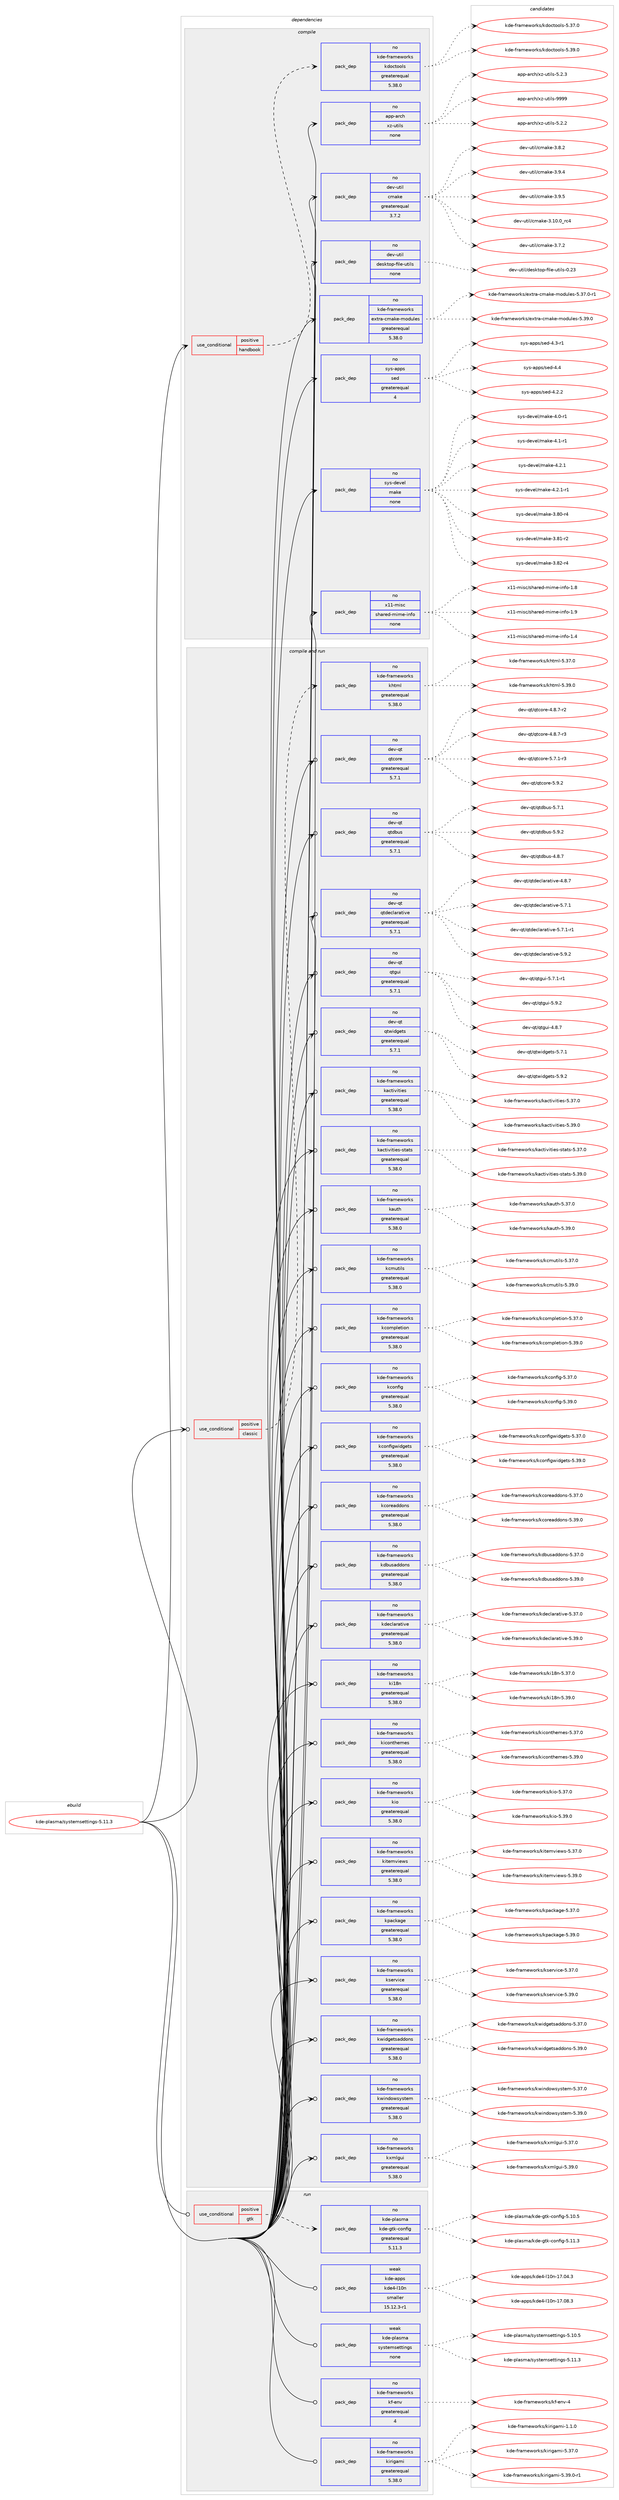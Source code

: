 digraph prolog {

# *************
# Graph options
# *************

newrank=true;
concentrate=true;
compound=true;
graph [rankdir=LR,fontname=Helvetica,fontsize=10,ranksep=1.5];#, ranksep=2.5, nodesep=0.2];
edge  [arrowhead=vee];
node  [fontname=Helvetica,fontsize=10];

# **********
# The ebuild
# **********

subgraph cluster_leftcol {
color=gray;
rank=same;
label=<<i>ebuild</i>>;
id [label="kde-plasma/systemsettings-5.11.3", color=red, width=4, href="../kde-plasma/systemsettings-5.11.3.svg"];
}

# ****************
# The dependencies
# ****************

subgraph cluster_midcol {
color=gray;
label=<<i>dependencies</i>>;
subgraph cluster_compile {
fillcolor="#eeeeee";
style=filled;
label=<<i>compile</i>>;
subgraph cond84652 {
dependency338503 [label=<<TABLE BORDER="0" CELLBORDER="1" CELLSPACING="0" CELLPADDING="4"><TR><TD ROWSPAN="3" CELLPADDING="10">use_conditional</TD></TR><TR><TD>positive</TD></TR><TR><TD>handbook</TD></TR></TABLE>>, shape=none, color=red];
subgraph pack248825 {
dependency338504 [label=<<TABLE BORDER="0" CELLBORDER="1" CELLSPACING="0" CELLPADDING="4" WIDTH="220"><TR><TD ROWSPAN="6" CELLPADDING="30">pack_dep</TD></TR><TR><TD WIDTH="110">no</TD></TR><TR><TD>kde-frameworks</TD></TR><TR><TD>kdoctools</TD></TR><TR><TD>greaterequal</TD></TR><TR><TD>5.38.0</TD></TR></TABLE>>, shape=none, color=blue];
}
dependency338503:e -> dependency338504:w [weight=20,style="dashed",arrowhead="vee"];
}
id:e -> dependency338503:w [weight=20,style="solid",arrowhead="vee"];
subgraph pack248826 {
dependency338505 [label=<<TABLE BORDER="0" CELLBORDER="1" CELLSPACING="0" CELLPADDING="4" WIDTH="220"><TR><TD ROWSPAN="6" CELLPADDING="30">pack_dep</TD></TR><TR><TD WIDTH="110">no</TD></TR><TR><TD>app-arch</TD></TR><TR><TD>xz-utils</TD></TR><TR><TD>none</TD></TR><TR><TD></TD></TR></TABLE>>, shape=none, color=blue];
}
id:e -> dependency338505:w [weight=20,style="solid",arrowhead="vee"];
subgraph pack248827 {
dependency338506 [label=<<TABLE BORDER="0" CELLBORDER="1" CELLSPACING="0" CELLPADDING="4" WIDTH="220"><TR><TD ROWSPAN="6" CELLPADDING="30">pack_dep</TD></TR><TR><TD WIDTH="110">no</TD></TR><TR><TD>dev-util</TD></TR><TR><TD>cmake</TD></TR><TR><TD>greaterequal</TD></TR><TR><TD>3.7.2</TD></TR></TABLE>>, shape=none, color=blue];
}
id:e -> dependency338506:w [weight=20,style="solid",arrowhead="vee"];
subgraph pack248828 {
dependency338507 [label=<<TABLE BORDER="0" CELLBORDER="1" CELLSPACING="0" CELLPADDING="4" WIDTH="220"><TR><TD ROWSPAN="6" CELLPADDING="30">pack_dep</TD></TR><TR><TD WIDTH="110">no</TD></TR><TR><TD>dev-util</TD></TR><TR><TD>desktop-file-utils</TD></TR><TR><TD>none</TD></TR><TR><TD></TD></TR></TABLE>>, shape=none, color=blue];
}
id:e -> dependency338507:w [weight=20,style="solid",arrowhead="vee"];
subgraph pack248829 {
dependency338508 [label=<<TABLE BORDER="0" CELLBORDER="1" CELLSPACING="0" CELLPADDING="4" WIDTH="220"><TR><TD ROWSPAN="6" CELLPADDING="30">pack_dep</TD></TR><TR><TD WIDTH="110">no</TD></TR><TR><TD>kde-frameworks</TD></TR><TR><TD>extra-cmake-modules</TD></TR><TR><TD>greaterequal</TD></TR><TR><TD>5.38.0</TD></TR></TABLE>>, shape=none, color=blue];
}
id:e -> dependency338508:w [weight=20,style="solid",arrowhead="vee"];
subgraph pack248830 {
dependency338509 [label=<<TABLE BORDER="0" CELLBORDER="1" CELLSPACING="0" CELLPADDING="4" WIDTH="220"><TR><TD ROWSPAN="6" CELLPADDING="30">pack_dep</TD></TR><TR><TD WIDTH="110">no</TD></TR><TR><TD>sys-apps</TD></TR><TR><TD>sed</TD></TR><TR><TD>greaterequal</TD></TR><TR><TD>4</TD></TR></TABLE>>, shape=none, color=blue];
}
id:e -> dependency338509:w [weight=20,style="solid",arrowhead="vee"];
subgraph pack248831 {
dependency338510 [label=<<TABLE BORDER="0" CELLBORDER="1" CELLSPACING="0" CELLPADDING="4" WIDTH="220"><TR><TD ROWSPAN="6" CELLPADDING="30">pack_dep</TD></TR><TR><TD WIDTH="110">no</TD></TR><TR><TD>sys-devel</TD></TR><TR><TD>make</TD></TR><TR><TD>none</TD></TR><TR><TD></TD></TR></TABLE>>, shape=none, color=blue];
}
id:e -> dependency338510:w [weight=20,style="solid",arrowhead="vee"];
subgraph pack248832 {
dependency338511 [label=<<TABLE BORDER="0" CELLBORDER="1" CELLSPACING="0" CELLPADDING="4" WIDTH="220"><TR><TD ROWSPAN="6" CELLPADDING="30">pack_dep</TD></TR><TR><TD WIDTH="110">no</TD></TR><TR><TD>x11-misc</TD></TR><TR><TD>shared-mime-info</TD></TR><TR><TD>none</TD></TR><TR><TD></TD></TR></TABLE>>, shape=none, color=blue];
}
id:e -> dependency338511:w [weight=20,style="solid",arrowhead="vee"];
}
subgraph cluster_compileandrun {
fillcolor="#eeeeee";
style=filled;
label=<<i>compile and run</i>>;
subgraph cond84653 {
dependency338512 [label=<<TABLE BORDER="0" CELLBORDER="1" CELLSPACING="0" CELLPADDING="4"><TR><TD ROWSPAN="3" CELLPADDING="10">use_conditional</TD></TR><TR><TD>positive</TD></TR><TR><TD>classic</TD></TR></TABLE>>, shape=none, color=red];
subgraph pack248833 {
dependency338513 [label=<<TABLE BORDER="0" CELLBORDER="1" CELLSPACING="0" CELLPADDING="4" WIDTH="220"><TR><TD ROWSPAN="6" CELLPADDING="30">pack_dep</TD></TR><TR><TD WIDTH="110">no</TD></TR><TR><TD>kde-frameworks</TD></TR><TR><TD>khtml</TD></TR><TR><TD>greaterequal</TD></TR><TR><TD>5.38.0</TD></TR></TABLE>>, shape=none, color=blue];
}
dependency338512:e -> dependency338513:w [weight=20,style="dashed",arrowhead="vee"];
}
id:e -> dependency338512:w [weight=20,style="solid",arrowhead="odotvee"];
subgraph pack248834 {
dependency338514 [label=<<TABLE BORDER="0" CELLBORDER="1" CELLSPACING="0" CELLPADDING="4" WIDTH="220"><TR><TD ROWSPAN="6" CELLPADDING="30">pack_dep</TD></TR><TR><TD WIDTH="110">no</TD></TR><TR><TD>dev-qt</TD></TR><TR><TD>qtcore</TD></TR><TR><TD>greaterequal</TD></TR><TR><TD>5.7.1</TD></TR></TABLE>>, shape=none, color=blue];
}
id:e -> dependency338514:w [weight=20,style="solid",arrowhead="odotvee"];
subgraph pack248835 {
dependency338515 [label=<<TABLE BORDER="0" CELLBORDER="1" CELLSPACING="0" CELLPADDING="4" WIDTH="220"><TR><TD ROWSPAN="6" CELLPADDING="30">pack_dep</TD></TR><TR><TD WIDTH="110">no</TD></TR><TR><TD>dev-qt</TD></TR><TR><TD>qtdbus</TD></TR><TR><TD>greaterequal</TD></TR><TR><TD>5.7.1</TD></TR></TABLE>>, shape=none, color=blue];
}
id:e -> dependency338515:w [weight=20,style="solid",arrowhead="odotvee"];
subgraph pack248836 {
dependency338516 [label=<<TABLE BORDER="0" CELLBORDER="1" CELLSPACING="0" CELLPADDING="4" WIDTH="220"><TR><TD ROWSPAN="6" CELLPADDING="30">pack_dep</TD></TR><TR><TD WIDTH="110">no</TD></TR><TR><TD>dev-qt</TD></TR><TR><TD>qtdeclarative</TD></TR><TR><TD>greaterequal</TD></TR><TR><TD>5.7.1</TD></TR></TABLE>>, shape=none, color=blue];
}
id:e -> dependency338516:w [weight=20,style="solid",arrowhead="odotvee"];
subgraph pack248837 {
dependency338517 [label=<<TABLE BORDER="0" CELLBORDER="1" CELLSPACING="0" CELLPADDING="4" WIDTH="220"><TR><TD ROWSPAN="6" CELLPADDING="30">pack_dep</TD></TR><TR><TD WIDTH="110">no</TD></TR><TR><TD>dev-qt</TD></TR><TR><TD>qtgui</TD></TR><TR><TD>greaterequal</TD></TR><TR><TD>5.7.1</TD></TR></TABLE>>, shape=none, color=blue];
}
id:e -> dependency338517:w [weight=20,style="solid",arrowhead="odotvee"];
subgraph pack248838 {
dependency338518 [label=<<TABLE BORDER="0" CELLBORDER="1" CELLSPACING="0" CELLPADDING="4" WIDTH="220"><TR><TD ROWSPAN="6" CELLPADDING="30">pack_dep</TD></TR><TR><TD WIDTH="110">no</TD></TR><TR><TD>dev-qt</TD></TR><TR><TD>qtwidgets</TD></TR><TR><TD>greaterequal</TD></TR><TR><TD>5.7.1</TD></TR></TABLE>>, shape=none, color=blue];
}
id:e -> dependency338518:w [weight=20,style="solid",arrowhead="odotvee"];
subgraph pack248839 {
dependency338519 [label=<<TABLE BORDER="0" CELLBORDER="1" CELLSPACING="0" CELLPADDING="4" WIDTH="220"><TR><TD ROWSPAN="6" CELLPADDING="30">pack_dep</TD></TR><TR><TD WIDTH="110">no</TD></TR><TR><TD>kde-frameworks</TD></TR><TR><TD>kactivities</TD></TR><TR><TD>greaterequal</TD></TR><TR><TD>5.38.0</TD></TR></TABLE>>, shape=none, color=blue];
}
id:e -> dependency338519:w [weight=20,style="solid",arrowhead="odotvee"];
subgraph pack248840 {
dependency338520 [label=<<TABLE BORDER="0" CELLBORDER="1" CELLSPACING="0" CELLPADDING="4" WIDTH="220"><TR><TD ROWSPAN="6" CELLPADDING="30">pack_dep</TD></TR><TR><TD WIDTH="110">no</TD></TR><TR><TD>kde-frameworks</TD></TR><TR><TD>kactivities-stats</TD></TR><TR><TD>greaterequal</TD></TR><TR><TD>5.38.0</TD></TR></TABLE>>, shape=none, color=blue];
}
id:e -> dependency338520:w [weight=20,style="solid",arrowhead="odotvee"];
subgraph pack248841 {
dependency338521 [label=<<TABLE BORDER="0" CELLBORDER="1" CELLSPACING="0" CELLPADDING="4" WIDTH="220"><TR><TD ROWSPAN="6" CELLPADDING="30">pack_dep</TD></TR><TR><TD WIDTH="110">no</TD></TR><TR><TD>kde-frameworks</TD></TR><TR><TD>kauth</TD></TR><TR><TD>greaterequal</TD></TR><TR><TD>5.38.0</TD></TR></TABLE>>, shape=none, color=blue];
}
id:e -> dependency338521:w [weight=20,style="solid",arrowhead="odotvee"];
subgraph pack248842 {
dependency338522 [label=<<TABLE BORDER="0" CELLBORDER="1" CELLSPACING="0" CELLPADDING="4" WIDTH="220"><TR><TD ROWSPAN="6" CELLPADDING="30">pack_dep</TD></TR><TR><TD WIDTH="110">no</TD></TR><TR><TD>kde-frameworks</TD></TR><TR><TD>kcmutils</TD></TR><TR><TD>greaterequal</TD></TR><TR><TD>5.38.0</TD></TR></TABLE>>, shape=none, color=blue];
}
id:e -> dependency338522:w [weight=20,style="solid",arrowhead="odotvee"];
subgraph pack248843 {
dependency338523 [label=<<TABLE BORDER="0" CELLBORDER="1" CELLSPACING="0" CELLPADDING="4" WIDTH="220"><TR><TD ROWSPAN="6" CELLPADDING="30">pack_dep</TD></TR><TR><TD WIDTH="110">no</TD></TR><TR><TD>kde-frameworks</TD></TR><TR><TD>kcompletion</TD></TR><TR><TD>greaterequal</TD></TR><TR><TD>5.38.0</TD></TR></TABLE>>, shape=none, color=blue];
}
id:e -> dependency338523:w [weight=20,style="solid",arrowhead="odotvee"];
subgraph pack248844 {
dependency338524 [label=<<TABLE BORDER="0" CELLBORDER="1" CELLSPACING="0" CELLPADDING="4" WIDTH="220"><TR><TD ROWSPAN="6" CELLPADDING="30">pack_dep</TD></TR><TR><TD WIDTH="110">no</TD></TR><TR><TD>kde-frameworks</TD></TR><TR><TD>kconfig</TD></TR><TR><TD>greaterequal</TD></TR><TR><TD>5.38.0</TD></TR></TABLE>>, shape=none, color=blue];
}
id:e -> dependency338524:w [weight=20,style="solid",arrowhead="odotvee"];
subgraph pack248845 {
dependency338525 [label=<<TABLE BORDER="0" CELLBORDER="1" CELLSPACING="0" CELLPADDING="4" WIDTH="220"><TR><TD ROWSPAN="6" CELLPADDING="30">pack_dep</TD></TR><TR><TD WIDTH="110">no</TD></TR><TR><TD>kde-frameworks</TD></TR><TR><TD>kconfigwidgets</TD></TR><TR><TD>greaterequal</TD></TR><TR><TD>5.38.0</TD></TR></TABLE>>, shape=none, color=blue];
}
id:e -> dependency338525:w [weight=20,style="solid",arrowhead="odotvee"];
subgraph pack248846 {
dependency338526 [label=<<TABLE BORDER="0" CELLBORDER="1" CELLSPACING="0" CELLPADDING="4" WIDTH="220"><TR><TD ROWSPAN="6" CELLPADDING="30">pack_dep</TD></TR><TR><TD WIDTH="110">no</TD></TR><TR><TD>kde-frameworks</TD></TR><TR><TD>kcoreaddons</TD></TR><TR><TD>greaterequal</TD></TR><TR><TD>5.38.0</TD></TR></TABLE>>, shape=none, color=blue];
}
id:e -> dependency338526:w [weight=20,style="solid",arrowhead="odotvee"];
subgraph pack248847 {
dependency338527 [label=<<TABLE BORDER="0" CELLBORDER="1" CELLSPACING="0" CELLPADDING="4" WIDTH="220"><TR><TD ROWSPAN="6" CELLPADDING="30">pack_dep</TD></TR><TR><TD WIDTH="110">no</TD></TR><TR><TD>kde-frameworks</TD></TR><TR><TD>kdbusaddons</TD></TR><TR><TD>greaterequal</TD></TR><TR><TD>5.38.0</TD></TR></TABLE>>, shape=none, color=blue];
}
id:e -> dependency338527:w [weight=20,style="solid",arrowhead="odotvee"];
subgraph pack248848 {
dependency338528 [label=<<TABLE BORDER="0" CELLBORDER="1" CELLSPACING="0" CELLPADDING="4" WIDTH="220"><TR><TD ROWSPAN="6" CELLPADDING="30">pack_dep</TD></TR><TR><TD WIDTH="110">no</TD></TR><TR><TD>kde-frameworks</TD></TR><TR><TD>kdeclarative</TD></TR><TR><TD>greaterequal</TD></TR><TR><TD>5.38.0</TD></TR></TABLE>>, shape=none, color=blue];
}
id:e -> dependency338528:w [weight=20,style="solid",arrowhead="odotvee"];
subgraph pack248849 {
dependency338529 [label=<<TABLE BORDER="0" CELLBORDER="1" CELLSPACING="0" CELLPADDING="4" WIDTH="220"><TR><TD ROWSPAN="6" CELLPADDING="30">pack_dep</TD></TR><TR><TD WIDTH="110">no</TD></TR><TR><TD>kde-frameworks</TD></TR><TR><TD>ki18n</TD></TR><TR><TD>greaterequal</TD></TR><TR><TD>5.38.0</TD></TR></TABLE>>, shape=none, color=blue];
}
id:e -> dependency338529:w [weight=20,style="solid",arrowhead="odotvee"];
subgraph pack248850 {
dependency338530 [label=<<TABLE BORDER="0" CELLBORDER="1" CELLSPACING="0" CELLPADDING="4" WIDTH="220"><TR><TD ROWSPAN="6" CELLPADDING="30">pack_dep</TD></TR><TR><TD WIDTH="110">no</TD></TR><TR><TD>kde-frameworks</TD></TR><TR><TD>kiconthemes</TD></TR><TR><TD>greaterequal</TD></TR><TR><TD>5.38.0</TD></TR></TABLE>>, shape=none, color=blue];
}
id:e -> dependency338530:w [weight=20,style="solid",arrowhead="odotvee"];
subgraph pack248851 {
dependency338531 [label=<<TABLE BORDER="0" CELLBORDER="1" CELLSPACING="0" CELLPADDING="4" WIDTH="220"><TR><TD ROWSPAN="6" CELLPADDING="30">pack_dep</TD></TR><TR><TD WIDTH="110">no</TD></TR><TR><TD>kde-frameworks</TD></TR><TR><TD>kio</TD></TR><TR><TD>greaterequal</TD></TR><TR><TD>5.38.0</TD></TR></TABLE>>, shape=none, color=blue];
}
id:e -> dependency338531:w [weight=20,style="solid",arrowhead="odotvee"];
subgraph pack248852 {
dependency338532 [label=<<TABLE BORDER="0" CELLBORDER="1" CELLSPACING="0" CELLPADDING="4" WIDTH="220"><TR><TD ROWSPAN="6" CELLPADDING="30">pack_dep</TD></TR><TR><TD WIDTH="110">no</TD></TR><TR><TD>kde-frameworks</TD></TR><TR><TD>kitemviews</TD></TR><TR><TD>greaterequal</TD></TR><TR><TD>5.38.0</TD></TR></TABLE>>, shape=none, color=blue];
}
id:e -> dependency338532:w [weight=20,style="solid",arrowhead="odotvee"];
subgraph pack248853 {
dependency338533 [label=<<TABLE BORDER="0" CELLBORDER="1" CELLSPACING="0" CELLPADDING="4" WIDTH="220"><TR><TD ROWSPAN="6" CELLPADDING="30">pack_dep</TD></TR><TR><TD WIDTH="110">no</TD></TR><TR><TD>kde-frameworks</TD></TR><TR><TD>kpackage</TD></TR><TR><TD>greaterequal</TD></TR><TR><TD>5.38.0</TD></TR></TABLE>>, shape=none, color=blue];
}
id:e -> dependency338533:w [weight=20,style="solid",arrowhead="odotvee"];
subgraph pack248854 {
dependency338534 [label=<<TABLE BORDER="0" CELLBORDER="1" CELLSPACING="0" CELLPADDING="4" WIDTH="220"><TR><TD ROWSPAN="6" CELLPADDING="30">pack_dep</TD></TR><TR><TD WIDTH="110">no</TD></TR><TR><TD>kde-frameworks</TD></TR><TR><TD>kservice</TD></TR><TR><TD>greaterequal</TD></TR><TR><TD>5.38.0</TD></TR></TABLE>>, shape=none, color=blue];
}
id:e -> dependency338534:w [weight=20,style="solid",arrowhead="odotvee"];
subgraph pack248855 {
dependency338535 [label=<<TABLE BORDER="0" CELLBORDER="1" CELLSPACING="0" CELLPADDING="4" WIDTH="220"><TR><TD ROWSPAN="6" CELLPADDING="30">pack_dep</TD></TR><TR><TD WIDTH="110">no</TD></TR><TR><TD>kde-frameworks</TD></TR><TR><TD>kwidgetsaddons</TD></TR><TR><TD>greaterequal</TD></TR><TR><TD>5.38.0</TD></TR></TABLE>>, shape=none, color=blue];
}
id:e -> dependency338535:w [weight=20,style="solid",arrowhead="odotvee"];
subgraph pack248856 {
dependency338536 [label=<<TABLE BORDER="0" CELLBORDER="1" CELLSPACING="0" CELLPADDING="4" WIDTH="220"><TR><TD ROWSPAN="6" CELLPADDING="30">pack_dep</TD></TR><TR><TD WIDTH="110">no</TD></TR><TR><TD>kde-frameworks</TD></TR><TR><TD>kwindowsystem</TD></TR><TR><TD>greaterequal</TD></TR><TR><TD>5.38.0</TD></TR></TABLE>>, shape=none, color=blue];
}
id:e -> dependency338536:w [weight=20,style="solid",arrowhead="odotvee"];
subgraph pack248857 {
dependency338537 [label=<<TABLE BORDER="0" CELLBORDER="1" CELLSPACING="0" CELLPADDING="4" WIDTH="220"><TR><TD ROWSPAN="6" CELLPADDING="30">pack_dep</TD></TR><TR><TD WIDTH="110">no</TD></TR><TR><TD>kde-frameworks</TD></TR><TR><TD>kxmlgui</TD></TR><TR><TD>greaterequal</TD></TR><TR><TD>5.38.0</TD></TR></TABLE>>, shape=none, color=blue];
}
id:e -> dependency338537:w [weight=20,style="solid",arrowhead="odotvee"];
}
subgraph cluster_run {
fillcolor="#eeeeee";
style=filled;
label=<<i>run</i>>;
subgraph cond84654 {
dependency338538 [label=<<TABLE BORDER="0" CELLBORDER="1" CELLSPACING="0" CELLPADDING="4"><TR><TD ROWSPAN="3" CELLPADDING="10">use_conditional</TD></TR><TR><TD>positive</TD></TR><TR><TD>gtk</TD></TR></TABLE>>, shape=none, color=red];
subgraph pack248858 {
dependency338539 [label=<<TABLE BORDER="0" CELLBORDER="1" CELLSPACING="0" CELLPADDING="4" WIDTH="220"><TR><TD ROWSPAN="6" CELLPADDING="30">pack_dep</TD></TR><TR><TD WIDTH="110">no</TD></TR><TR><TD>kde-plasma</TD></TR><TR><TD>kde-gtk-config</TD></TR><TR><TD>greaterequal</TD></TR><TR><TD>5.11.3</TD></TR></TABLE>>, shape=none, color=blue];
}
dependency338538:e -> dependency338539:w [weight=20,style="dashed",arrowhead="vee"];
}
id:e -> dependency338538:w [weight=20,style="solid",arrowhead="odot"];
subgraph pack248859 {
dependency338540 [label=<<TABLE BORDER="0" CELLBORDER="1" CELLSPACING="0" CELLPADDING="4" WIDTH="220"><TR><TD ROWSPAN="6" CELLPADDING="30">pack_dep</TD></TR><TR><TD WIDTH="110">no</TD></TR><TR><TD>kde-frameworks</TD></TR><TR><TD>kf-env</TD></TR><TR><TD>greaterequal</TD></TR><TR><TD>4</TD></TR></TABLE>>, shape=none, color=blue];
}
id:e -> dependency338540:w [weight=20,style="solid",arrowhead="odot"];
subgraph pack248860 {
dependency338541 [label=<<TABLE BORDER="0" CELLBORDER="1" CELLSPACING="0" CELLPADDING="4" WIDTH="220"><TR><TD ROWSPAN="6" CELLPADDING="30">pack_dep</TD></TR><TR><TD WIDTH="110">no</TD></TR><TR><TD>kde-frameworks</TD></TR><TR><TD>kirigami</TD></TR><TR><TD>greaterequal</TD></TR><TR><TD>5.38.0</TD></TR></TABLE>>, shape=none, color=blue];
}
id:e -> dependency338541:w [weight=20,style="solid",arrowhead="odot"];
subgraph pack248861 {
dependency338542 [label=<<TABLE BORDER="0" CELLBORDER="1" CELLSPACING="0" CELLPADDING="4" WIDTH="220"><TR><TD ROWSPAN="6" CELLPADDING="30">pack_dep</TD></TR><TR><TD WIDTH="110">weak</TD></TR><TR><TD>kde-apps</TD></TR><TR><TD>kde4-l10n</TD></TR><TR><TD>smaller</TD></TR><TR><TD>15.12.3-r1</TD></TR></TABLE>>, shape=none, color=blue];
}
id:e -> dependency338542:w [weight=20,style="solid",arrowhead="odot"];
subgraph pack248862 {
dependency338543 [label=<<TABLE BORDER="0" CELLBORDER="1" CELLSPACING="0" CELLPADDING="4" WIDTH="220"><TR><TD ROWSPAN="6" CELLPADDING="30">pack_dep</TD></TR><TR><TD WIDTH="110">weak</TD></TR><TR><TD>kde-plasma</TD></TR><TR><TD>systemsettings</TD></TR><TR><TD>none</TD></TR><TR><TD></TD></TR></TABLE>>, shape=none, color=blue];
}
id:e -> dependency338543:w [weight=20,style="solid",arrowhead="odot"];
}
}

# **************
# The candidates
# **************

subgraph cluster_choices {
rank=same;
color=gray;
label=<<i>candidates</i>>;

subgraph choice248825 {
color=black;
nodesep=1;
choice1071001014510211497109101119111114107115471071001119911611111110811545534651554648 [label="kde-frameworks/kdoctools-5.37.0", color=red, width=4,href="../kde-frameworks/kdoctools-5.37.0.svg"];
choice1071001014510211497109101119111114107115471071001119911611111110811545534651574648 [label="kde-frameworks/kdoctools-5.39.0", color=red, width=4,href="../kde-frameworks/kdoctools-5.39.0.svg"];
dependency338504:e -> choice1071001014510211497109101119111114107115471071001119911611111110811545534651554648:w [style=dotted,weight="100"];
dependency338504:e -> choice1071001014510211497109101119111114107115471071001119911611111110811545534651574648:w [style=dotted,weight="100"];
}
subgraph choice248826 {
color=black;
nodesep=1;
choice971121124597114991044712012245117116105108115455346504650 [label="app-arch/xz-utils-5.2.2", color=red, width=4,href="../app-arch/xz-utils-5.2.2.svg"];
choice971121124597114991044712012245117116105108115455346504651 [label="app-arch/xz-utils-5.2.3", color=red, width=4,href="../app-arch/xz-utils-5.2.3.svg"];
choice9711211245971149910447120122451171161051081154557575757 [label="app-arch/xz-utils-9999", color=red, width=4,href="../app-arch/xz-utils-9999.svg"];
dependency338505:e -> choice971121124597114991044712012245117116105108115455346504650:w [style=dotted,weight="100"];
dependency338505:e -> choice971121124597114991044712012245117116105108115455346504651:w [style=dotted,weight="100"];
dependency338505:e -> choice9711211245971149910447120122451171161051081154557575757:w [style=dotted,weight="100"];
}
subgraph choice248827 {
color=black;
nodesep=1;
choice1001011184511711610510847991099710710145514649484648951149952 [label="dev-util/cmake-3.10.0_rc4", color=red, width=4,href="../dev-util/cmake-3.10.0_rc4.svg"];
choice10010111845117116105108479910997107101455146554650 [label="dev-util/cmake-3.7.2", color=red, width=4,href="../dev-util/cmake-3.7.2.svg"];
choice10010111845117116105108479910997107101455146564650 [label="dev-util/cmake-3.8.2", color=red, width=4,href="../dev-util/cmake-3.8.2.svg"];
choice10010111845117116105108479910997107101455146574652 [label="dev-util/cmake-3.9.4", color=red, width=4,href="../dev-util/cmake-3.9.4.svg"];
choice10010111845117116105108479910997107101455146574653 [label="dev-util/cmake-3.9.5", color=red, width=4,href="../dev-util/cmake-3.9.5.svg"];
dependency338506:e -> choice1001011184511711610510847991099710710145514649484648951149952:w [style=dotted,weight="100"];
dependency338506:e -> choice10010111845117116105108479910997107101455146554650:w [style=dotted,weight="100"];
dependency338506:e -> choice10010111845117116105108479910997107101455146564650:w [style=dotted,weight="100"];
dependency338506:e -> choice10010111845117116105108479910997107101455146574652:w [style=dotted,weight="100"];
dependency338506:e -> choice10010111845117116105108479910997107101455146574653:w [style=dotted,weight="100"];
}
subgraph choice248828 {
color=black;
nodesep=1;
choice100101118451171161051084710010111510711611111245102105108101451171161051081154548465051 [label="dev-util/desktop-file-utils-0.23", color=red, width=4,href="../dev-util/desktop-file-utils-0.23.svg"];
dependency338507:e -> choice100101118451171161051084710010111510711611111245102105108101451171161051081154548465051:w [style=dotted,weight="100"];
}
subgraph choice248829 {
color=black;
nodesep=1;
choice1071001014510211497109101119111114107115471011201161149745991099710710145109111100117108101115455346515546484511449 [label="kde-frameworks/extra-cmake-modules-5.37.0-r1", color=red, width=4,href="../kde-frameworks/extra-cmake-modules-5.37.0-r1.svg"];
choice107100101451021149710910111911111410711547101120116114974599109971071014510911110011710810111545534651574648 [label="kde-frameworks/extra-cmake-modules-5.39.0", color=red, width=4,href="../kde-frameworks/extra-cmake-modules-5.39.0.svg"];
dependency338508:e -> choice1071001014510211497109101119111114107115471011201161149745991099710710145109111100117108101115455346515546484511449:w [style=dotted,weight="100"];
dependency338508:e -> choice107100101451021149710910111911111410711547101120116114974599109971071014510911110011710810111545534651574648:w [style=dotted,weight="100"];
}
subgraph choice248830 {
color=black;
nodesep=1;
choice115121115459711211211547115101100455246504650 [label="sys-apps/sed-4.2.2", color=red, width=4,href="../sys-apps/sed-4.2.2.svg"];
choice115121115459711211211547115101100455246514511449 [label="sys-apps/sed-4.3-r1", color=red, width=4,href="../sys-apps/sed-4.3-r1.svg"];
choice11512111545971121121154711510110045524652 [label="sys-apps/sed-4.4", color=red, width=4,href="../sys-apps/sed-4.4.svg"];
dependency338509:e -> choice115121115459711211211547115101100455246504650:w [style=dotted,weight="100"];
dependency338509:e -> choice115121115459711211211547115101100455246514511449:w [style=dotted,weight="100"];
dependency338509:e -> choice11512111545971121121154711510110045524652:w [style=dotted,weight="100"];
}
subgraph choice248831 {
color=black;
nodesep=1;
choice11512111545100101118101108471099710710145514656484511452 [label="sys-devel/make-3.80-r4", color=red, width=4,href="../sys-devel/make-3.80-r4.svg"];
choice11512111545100101118101108471099710710145514656494511450 [label="sys-devel/make-3.81-r2", color=red, width=4,href="../sys-devel/make-3.81-r2.svg"];
choice11512111545100101118101108471099710710145514656504511452 [label="sys-devel/make-3.82-r4", color=red, width=4,href="../sys-devel/make-3.82-r4.svg"];
choice115121115451001011181011084710997107101455246484511449 [label="sys-devel/make-4.0-r1", color=red, width=4,href="../sys-devel/make-4.0-r1.svg"];
choice115121115451001011181011084710997107101455246494511449 [label="sys-devel/make-4.1-r1", color=red, width=4,href="../sys-devel/make-4.1-r1.svg"];
choice115121115451001011181011084710997107101455246504649 [label="sys-devel/make-4.2.1", color=red, width=4,href="../sys-devel/make-4.2.1.svg"];
choice1151211154510010111810110847109971071014552465046494511449 [label="sys-devel/make-4.2.1-r1", color=red, width=4,href="../sys-devel/make-4.2.1-r1.svg"];
dependency338510:e -> choice11512111545100101118101108471099710710145514656484511452:w [style=dotted,weight="100"];
dependency338510:e -> choice11512111545100101118101108471099710710145514656494511450:w [style=dotted,weight="100"];
dependency338510:e -> choice11512111545100101118101108471099710710145514656504511452:w [style=dotted,weight="100"];
dependency338510:e -> choice115121115451001011181011084710997107101455246484511449:w [style=dotted,weight="100"];
dependency338510:e -> choice115121115451001011181011084710997107101455246494511449:w [style=dotted,weight="100"];
dependency338510:e -> choice115121115451001011181011084710997107101455246504649:w [style=dotted,weight="100"];
dependency338510:e -> choice1151211154510010111810110847109971071014552465046494511449:w [style=dotted,weight="100"];
}
subgraph choice248832 {
color=black;
nodesep=1;
choice120494945109105115994711510497114101100451091051091014510511010211145494652 [label="x11-misc/shared-mime-info-1.4", color=red, width=4,href="../x11-misc/shared-mime-info-1.4.svg"];
choice120494945109105115994711510497114101100451091051091014510511010211145494656 [label="x11-misc/shared-mime-info-1.8", color=red, width=4,href="../x11-misc/shared-mime-info-1.8.svg"];
choice120494945109105115994711510497114101100451091051091014510511010211145494657 [label="x11-misc/shared-mime-info-1.9", color=red, width=4,href="../x11-misc/shared-mime-info-1.9.svg"];
dependency338511:e -> choice120494945109105115994711510497114101100451091051091014510511010211145494652:w [style=dotted,weight="100"];
dependency338511:e -> choice120494945109105115994711510497114101100451091051091014510511010211145494656:w [style=dotted,weight="100"];
dependency338511:e -> choice120494945109105115994711510497114101100451091051091014510511010211145494657:w [style=dotted,weight="100"];
}
subgraph choice248833 {
color=black;
nodesep=1;
choice10710010145102114971091011191111141071154710710411610910845534651554648 [label="kde-frameworks/khtml-5.37.0", color=red, width=4,href="../kde-frameworks/khtml-5.37.0.svg"];
choice10710010145102114971091011191111141071154710710411610910845534651574648 [label="kde-frameworks/khtml-5.39.0", color=red, width=4,href="../kde-frameworks/khtml-5.39.0.svg"];
dependency338513:e -> choice10710010145102114971091011191111141071154710710411610910845534651554648:w [style=dotted,weight="100"];
dependency338513:e -> choice10710010145102114971091011191111141071154710710411610910845534651574648:w [style=dotted,weight="100"];
}
subgraph choice248834 {
color=black;
nodesep=1;
choice1001011184511311647113116991111141014552465646554511450 [label="dev-qt/qtcore-4.8.7-r2", color=red, width=4,href="../dev-qt/qtcore-4.8.7-r2.svg"];
choice1001011184511311647113116991111141014552465646554511451 [label="dev-qt/qtcore-4.8.7-r3", color=red, width=4,href="../dev-qt/qtcore-4.8.7-r3.svg"];
choice1001011184511311647113116991111141014553465546494511451 [label="dev-qt/qtcore-5.7.1-r3", color=red, width=4,href="../dev-qt/qtcore-5.7.1-r3.svg"];
choice100101118451131164711311699111114101455346574650 [label="dev-qt/qtcore-5.9.2", color=red, width=4,href="../dev-qt/qtcore-5.9.2.svg"];
dependency338514:e -> choice1001011184511311647113116991111141014552465646554511450:w [style=dotted,weight="100"];
dependency338514:e -> choice1001011184511311647113116991111141014552465646554511451:w [style=dotted,weight="100"];
dependency338514:e -> choice1001011184511311647113116991111141014553465546494511451:w [style=dotted,weight="100"];
dependency338514:e -> choice100101118451131164711311699111114101455346574650:w [style=dotted,weight="100"];
}
subgraph choice248835 {
color=black;
nodesep=1;
choice100101118451131164711311610098117115455246564655 [label="dev-qt/qtdbus-4.8.7", color=red, width=4,href="../dev-qt/qtdbus-4.8.7.svg"];
choice100101118451131164711311610098117115455346554649 [label="dev-qt/qtdbus-5.7.1", color=red, width=4,href="../dev-qt/qtdbus-5.7.1.svg"];
choice100101118451131164711311610098117115455346574650 [label="dev-qt/qtdbus-5.9.2", color=red, width=4,href="../dev-qt/qtdbus-5.9.2.svg"];
dependency338515:e -> choice100101118451131164711311610098117115455246564655:w [style=dotted,weight="100"];
dependency338515:e -> choice100101118451131164711311610098117115455346554649:w [style=dotted,weight="100"];
dependency338515:e -> choice100101118451131164711311610098117115455346574650:w [style=dotted,weight="100"];
}
subgraph choice248836 {
color=black;
nodesep=1;
choice1001011184511311647113116100101991089711497116105118101455246564655 [label="dev-qt/qtdeclarative-4.8.7", color=red, width=4,href="../dev-qt/qtdeclarative-4.8.7.svg"];
choice1001011184511311647113116100101991089711497116105118101455346554649 [label="dev-qt/qtdeclarative-5.7.1", color=red, width=4,href="../dev-qt/qtdeclarative-5.7.1.svg"];
choice10010111845113116471131161001019910897114971161051181014553465546494511449 [label="dev-qt/qtdeclarative-5.7.1-r1", color=red, width=4,href="../dev-qt/qtdeclarative-5.7.1-r1.svg"];
choice1001011184511311647113116100101991089711497116105118101455346574650 [label="dev-qt/qtdeclarative-5.9.2", color=red, width=4,href="../dev-qt/qtdeclarative-5.9.2.svg"];
dependency338516:e -> choice1001011184511311647113116100101991089711497116105118101455246564655:w [style=dotted,weight="100"];
dependency338516:e -> choice1001011184511311647113116100101991089711497116105118101455346554649:w [style=dotted,weight="100"];
dependency338516:e -> choice10010111845113116471131161001019910897114971161051181014553465546494511449:w [style=dotted,weight="100"];
dependency338516:e -> choice1001011184511311647113116100101991089711497116105118101455346574650:w [style=dotted,weight="100"];
}
subgraph choice248837 {
color=black;
nodesep=1;
choice1001011184511311647113116103117105455246564655 [label="dev-qt/qtgui-4.8.7", color=red, width=4,href="../dev-qt/qtgui-4.8.7.svg"];
choice10010111845113116471131161031171054553465546494511449 [label="dev-qt/qtgui-5.7.1-r1", color=red, width=4,href="../dev-qt/qtgui-5.7.1-r1.svg"];
choice1001011184511311647113116103117105455346574650 [label="dev-qt/qtgui-5.9.2", color=red, width=4,href="../dev-qt/qtgui-5.9.2.svg"];
dependency338517:e -> choice1001011184511311647113116103117105455246564655:w [style=dotted,weight="100"];
dependency338517:e -> choice10010111845113116471131161031171054553465546494511449:w [style=dotted,weight="100"];
dependency338517:e -> choice1001011184511311647113116103117105455346574650:w [style=dotted,weight="100"];
}
subgraph choice248838 {
color=black;
nodesep=1;
choice1001011184511311647113116119105100103101116115455346554649 [label="dev-qt/qtwidgets-5.7.1", color=red, width=4,href="../dev-qt/qtwidgets-5.7.1.svg"];
choice1001011184511311647113116119105100103101116115455346574650 [label="dev-qt/qtwidgets-5.9.2", color=red, width=4,href="../dev-qt/qtwidgets-5.9.2.svg"];
dependency338518:e -> choice1001011184511311647113116119105100103101116115455346554649:w [style=dotted,weight="100"];
dependency338518:e -> choice1001011184511311647113116119105100103101116115455346574650:w [style=dotted,weight="100"];
}
subgraph choice248839 {
color=black;
nodesep=1;
choice107100101451021149710910111911111410711547107979911610511810511610510111545534651554648 [label="kde-frameworks/kactivities-5.37.0", color=red, width=4,href="../kde-frameworks/kactivities-5.37.0.svg"];
choice107100101451021149710910111911111410711547107979911610511810511610510111545534651574648 [label="kde-frameworks/kactivities-5.39.0", color=red, width=4,href="../kde-frameworks/kactivities-5.39.0.svg"];
dependency338519:e -> choice107100101451021149710910111911111410711547107979911610511810511610510111545534651554648:w [style=dotted,weight="100"];
dependency338519:e -> choice107100101451021149710910111911111410711547107979911610511810511610510111545534651574648:w [style=dotted,weight="100"];
}
subgraph choice248840 {
color=black;
nodesep=1;
choice1071001014510211497109101119111114107115471079799116105118105116105101115451151169711611545534651554648 [label="kde-frameworks/kactivities-stats-5.37.0", color=red, width=4,href="../kde-frameworks/kactivities-stats-5.37.0.svg"];
choice1071001014510211497109101119111114107115471079799116105118105116105101115451151169711611545534651574648 [label="kde-frameworks/kactivities-stats-5.39.0", color=red, width=4,href="../kde-frameworks/kactivities-stats-5.39.0.svg"];
dependency338520:e -> choice1071001014510211497109101119111114107115471079799116105118105116105101115451151169711611545534651554648:w [style=dotted,weight="100"];
dependency338520:e -> choice1071001014510211497109101119111114107115471079799116105118105116105101115451151169711611545534651574648:w [style=dotted,weight="100"];
}
subgraph choice248841 {
color=black;
nodesep=1;
choice1071001014510211497109101119111114107115471079711711610445534651554648 [label="kde-frameworks/kauth-5.37.0", color=red, width=4,href="../kde-frameworks/kauth-5.37.0.svg"];
choice1071001014510211497109101119111114107115471079711711610445534651574648 [label="kde-frameworks/kauth-5.39.0", color=red, width=4,href="../kde-frameworks/kauth-5.39.0.svg"];
dependency338521:e -> choice1071001014510211497109101119111114107115471079711711610445534651554648:w [style=dotted,weight="100"];
dependency338521:e -> choice1071001014510211497109101119111114107115471079711711610445534651574648:w [style=dotted,weight="100"];
}
subgraph choice248842 {
color=black;
nodesep=1;
choice1071001014510211497109101119111114107115471079910911711610510811545534651554648 [label="kde-frameworks/kcmutils-5.37.0", color=red, width=4,href="../kde-frameworks/kcmutils-5.37.0.svg"];
choice1071001014510211497109101119111114107115471079910911711610510811545534651574648 [label="kde-frameworks/kcmutils-5.39.0", color=red, width=4,href="../kde-frameworks/kcmutils-5.39.0.svg"];
dependency338522:e -> choice1071001014510211497109101119111114107115471079910911711610510811545534651554648:w [style=dotted,weight="100"];
dependency338522:e -> choice1071001014510211497109101119111114107115471079910911711610510811545534651574648:w [style=dotted,weight="100"];
}
subgraph choice248843 {
color=black;
nodesep=1;
choice1071001014510211497109101119111114107115471079911110911210810111610511111045534651554648 [label="kde-frameworks/kcompletion-5.37.0", color=red, width=4,href="../kde-frameworks/kcompletion-5.37.0.svg"];
choice1071001014510211497109101119111114107115471079911110911210810111610511111045534651574648 [label="kde-frameworks/kcompletion-5.39.0", color=red, width=4,href="../kde-frameworks/kcompletion-5.39.0.svg"];
dependency338523:e -> choice1071001014510211497109101119111114107115471079911110911210810111610511111045534651554648:w [style=dotted,weight="100"];
dependency338523:e -> choice1071001014510211497109101119111114107115471079911110911210810111610511111045534651574648:w [style=dotted,weight="100"];
}
subgraph choice248844 {
color=black;
nodesep=1;
choice1071001014510211497109101119111114107115471079911111010210510345534651554648 [label="kde-frameworks/kconfig-5.37.0", color=red, width=4,href="../kde-frameworks/kconfig-5.37.0.svg"];
choice1071001014510211497109101119111114107115471079911111010210510345534651574648 [label="kde-frameworks/kconfig-5.39.0", color=red, width=4,href="../kde-frameworks/kconfig-5.39.0.svg"];
dependency338524:e -> choice1071001014510211497109101119111114107115471079911111010210510345534651554648:w [style=dotted,weight="100"];
dependency338524:e -> choice1071001014510211497109101119111114107115471079911111010210510345534651574648:w [style=dotted,weight="100"];
}
subgraph choice248845 {
color=black;
nodesep=1;
choice1071001014510211497109101119111114107115471079911111010210510311910510010310111611545534651554648 [label="kde-frameworks/kconfigwidgets-5.37.0", color=red, width=4,href="../kde-frameworks/kconfigwidgets-5.37.0.svg"];
choice1071001014510211497109101119111114107115471079911111010210510311910510010310111611545534651574648 [label="kde-frameworks/kconfigwidgets-5.39.0", color=red, width=4,href="../kde-frameworks/kconfigwidgets-5.39.0.svg"];
dependency338525:e -> choice1071001014510211497109101119111114107115471079911111010210510311910510010310111611545534651554648:w [style=dotted,weight="100"];
dependency338525:e -> choice1071001014510211497109101119111114107115471079911111010210510311910510010310111611545534651574648:w [style=dotted,weight="100"];
}
subgraph choice248846 {
color=black;
nodesep=1;
choice107100101451021149710910111911111410711547107991111141019710010011111011545534651554648 [label="kde-frameworks/kcoreaddons-5.37.0", color=red, width=4,href="../kde-frameworks/kcoreaddons-5.37.0.svg"];
choice107100101451021149710910111911111410711547107991111141019710010011111011545534651574648 [label="kde-frameworks/kcoreaddons-5.39.0", color=red, width=4,href="../kde-frameworks/kcoreaddons-5.39.0.svg"];
dependency338526:e -> choice107100101451021149710910111911111410711547107991111141019710010011111011545534651554648:w [style=dotted,weight="100"];
dependency338526:e -> choice107100101451021149710910111911111410711547107991111141019710010011111011545534651574648:w [style=dotted,weight="100"];
}
subgraph choice248847 {
color=black;
nodesep=1;
choice107100101451021149710910111911111410711547107100981171159710010011111011545534651554648 [label="kde-frameworks/kdbusaddons-5.37.0", color=red, width=4,href="../kde-frameworks/kdbusaddons-5.37.0.svg"];
choice107100101451021149710910111911111410711547107100981171159710010011111011545534651574648 [label="kde-frameworks/kdbusaddons-5.39.0", color=red, width=4,href="../kde-frameworks/kdbusaddons-5.39.0.svg"];
dependency338527:e -> choice107100101451021149710910111911111410711547107100981171159710010011111011545534651554648:w [style=dotted,weight="100"];
dependency338527:e -> choice107100101451021149710910111911111410711547107100981171159710010011111011545534651574648:w [style=dotted,weight="100"];
}
subgraph choice248848 {
color=black;
nodesep=1;
choice10710010145102114971091011191111141071154710710010199108971149711610511810145534651554648 [label="kde-frameworks/kdeclarative-5.37.0", color=red, width=4,href="../kde-frameworks/kdeclarative-5.37.0.svg"];
choice10710010145102114971091011191111141071154710710010199108971149711610511810145534651574648 [label="kde-frameworks/kdeclarative-5.39.0", color=red, width=4,href="../kde-frameworks/kdeclarative-5.39.0.svg"];
dependency338528:e -> choice10710010145102114971091011191111141071154710710010199108971149711610511810145534651554648:w [style=dotted,weight="100"];
dependency338528:e -> choice10710010145102114971091011191111141071154710710010199108971149711610511810145534651574648:w [style=dotted,weight="100"];
}
subgraph choice248849 {
color=black;
nodesep=1;
choice107100101451021149710910111911111410711547107105495611045534651554648 [label="kde-frameworks/ki18n-5.37.0", color=red, width=4,href="../kde-frameworks/ki18n-5.37.0.svg"];
choice107100101451021149710910111911111410711547107105495611045534651574648 [label="kde-frameworks/ki18n-5.39.0", color=red, width=4,href="../kde-frameworks/ki18n-5.39.0.svg"];
dependency338529:e -> choice107100101451021149710910111911111410711547107105495611045534651554648:w [style=dotted,weight="100"];
dependency338529:e -> choice107100101451021149710910111911111410711547107105495611045534651574648:w [style=dotted,weight="100"];
}
subgraph choice248850 {
color=black;
nodesep=1;
choice1071001014510211497109101119111114107115471071059911111011610410110910111545534651554648 [label="kde-frameworks/kiconthemes-5.37.0", color=red, width=4,href="../kde-frameworks/kiconthemes-5.37.0.svg"];
choice1071001014510211497109101119111114107115471071059911111011610410110910111545534651574648 [label="kde-frameworks/kiconthemes-5.39.0", color=red, width=4,href="../kde-frameworks/kiconthemes-5.39.0.svg"];
dependency338530:e -> choice1071001014510211497109101119111114107115471071059911111011610410110910111545534651554648:w [style=dotted,weight="100"];
dependency338530:e -> choice1071001014510211497109101119111114107115471071059911111011610410110910111545534651574648:w [style=dotted,weight="100"];
}
subgraph choice248851 {
color=black;
nodesep=1;
choice10710010145102114971091011191111141071154710710511145534651554648 [label="kde-frameworks/kio-5.37.0", color=red, width=4,href="../kde-frameworks/kio-5.37.0.svg"];
choice10710010145102114971091011191111141071154710710511145534651574648 [label="kde-frameworks/kio-5.39.0", color=red, width=4,href="../kde-frameworks/kio-5.39.0.svg"];
dependency338531:e -> choice10710010145102114971091011191111141071154710710511145534651554648:w [style=dotted,weight="100"];
dependency338531:e -> choice10710010145102114971091011191111141071154710710511145534651574648:w [style=dotted,weight="100"];
}
subgraph choice248852 {
color=black;
nodesep=1;
choice10710010145102114971091011191111141071154710710511610110911810510111911545534651554648 [label="kde-frameworks/kitemviews-5.37.0", color=red, width=4,href="../kde-frameworks/kitemviews-5.37.0.svg"];
choice10710010145102114971091011191111141071154710710511610110911810510111911545534651574648 [label="kde-frameworks/kitemviews-5.39.0", color=red, width=4,href="../kde-frameworks/kitemviews-5.39.0.svg"];
dependency338532:e -> choice10710010145102114971091011191111141071154710710511610110911810510111911545534651554648:w [style=dotted,weight="100"];
dependency338532:e -> choice10710010145102114971091011191111141071154710710511610110911810510111911545534651574648:w [style=dotted,weight="100"];
}
subgraph choice248853 {
color=black;
nodesep=1;
choice10710010145102114971091011191111141071154710711297991079710310145534651554648 [label="kde-frameworks/kpackage-5.37.0", color=red, width=4,href="../kde-frameworks/kpackage-5.37.0.svg"];
choice10710010145102114971091011191111141071154710711297991079710310145534651574648 [label="kde-frameworks/kpackage-5.39.0", color=red, width=4,href="../kde-frameworks/kpackage-5.39.0.svg"];
dependency338533:e -> choice10710010145102114971091011191111141071154710711297991079710310145534651554648:w [style=dotted,weight="100"];
dependency338533:e -> choice10710010145102114971091011191111141071154710711297991079710310145534651574648:w [style=dotted,weight="100"];
}
subgraph choice248854 {
color=black;
nodesep=1;
choice1071001014510211497109101119111114107115471071151011141181059910145534651554648 [label="kde-frameworks/kservice-5.37.0", color=red, width=4,href="../kde-frameworks/kservice-5.37.0.svg"];
choice1071001014510211497109101119111114107115471071151011141181059910145534651574648 [label="kde-frameworks/kservice-5.39.0", color=red, width=4,href="../kde-frameworks/kservice-5.39.0.svg"];
dependency338534:e -> choice1071001014510211497109101119111114107115471071151011141181059910145534651554648:w [style=dotted,weight="100"];
dependency338534:e -> choice1071001014510211497109101119111114107115471071151011141181059910145534651574648:w [style=dotted,weight="100"];
}
subgraph choice248855 {
color=black;
nodesep=1;
choice1071001014510211497109101119111114107115471071191051001031011161159710010011111011545534651554648 [label="kde-frameworks/kwidgetsaddons-5.37.0", color=red, width=4,href="../kde-frameworks/kwidgetsaddons-5.37.0.svg"];
choice1071001014510211497109101119111114107115471071191051001031011161159710010011111011545534651574648 [label="kde-frameworks/kwidgetsaddons-5.39.0", color=red, width=4,href="../kde-frameworks/kwidgetsaddons-5.39.0.svg"];
dependency338535:e -> choice1071001014510211497109101119111114107115471071191051001031011161159710010011111011545534651554648:w [style=dotted,weight="100"];
dependency338535:e -> choice1071001014510211497109101119111114107115471071191051001031011161159710010011111011545534651574648:w [style=dotted,weight="100"];
}
subgraph choice248856 {
color=black;
nodesep=1;
choice10710010145102114971091011191111141071154710711910511010011111911512111511610110945534651554648 [label="kde-frameworks/kwindowsystem-5.37.0", color=red, width=4,href="../kde-frameworks/kwindowsystem-5.37.0.svg"];
choice10710010145102114971091011191111141071154710711910511010011111911512111511610110945534651574648 [label="kde-frameworks/kwindowsystem-5.39.0", color=red, width=4,href="../kde-frameworks/kwindowsystem-5.39.0.svg"];
dependency338536:e -> choice10710010145102114971091011191111141071154710711910511010011111911512111511610110945534651554648:w [style=dotted,weight="100"];
dependency338536:e -> choice10710010145102114971091011191111141071154710711910511010011111911512111511610110945534651574648:w [style=dotted,weight="100"];
}
subgraph choice248857 {
color=black;
nodesep=1;
choice10710010145102114971091011191111141071154710712010910810311710545534651554648 [label="kde-frameworks/kxmlgui-5.37.0", color=red, width=4,href="../kde-frameworks/kxmlgui-5.37.0.svg"];
choice10710010145102114971091011191111141071154710712010910810311710545534651574648 [label="kde-frameworks/kxmlgui-5.39.0", color=red, width=4,href="../kde-frameworks/kxmlgui-5.39.0.svg"];
dependency338537:e -> choice10710010145102114971091011191111141071154710712010910810311710545534651554648:w [style=dotted,weight="100"];
dependency338537:e -> choice10710010145102114971091011191111141071154710712010910810311710545534651574648:w [style=dotted,weight="100"];
}
subgraph choice248858 {
color=black;
nodesep=1;
choice1071001014511210897115109974710710010145103116107459911111010210510345534649484653 [label="kde-plasma/kde-gtk-config-5.10.5", color=red, width=4,href="../kde-plasma/kde-gtk-config-5.10.5.svg"];
choice1071001014511210897115109974710710010145103116107459911111010210510345534649494651 [label="kde-plasma/kde-gtk-config-5.11.3", color=red, width=4,href="../kde-plasma/kde-gtk-config-5.11.3.svg"];
dependency338539:e -> choice1071001014511210897115109974710710010145103116107459911111010210510345534649484653:w [style=dotted,weight="100"];
dependency338539:e -> choice1071001014511210897115109974710710010145103116107459911111010210510345534649494651:w [style=dotted,weight="100"];
}
subgraph choice248859 {
color=black;
nodesep=1;
choice107100101451021149710910111911111410711547107102451011101184552 [label="kde-frameworks/kf-env-4", color=red, width=4,href="../kde-frameworks/kf-env-4.svg"];
dependency338540:e -> choice107100101451021149710910111911111410711547107102451011101184552:w [style=dotted,weight="100"];
}
subgraph choice248860 {
color=black;
nodesep=1;
choice10710010145102114971091011191111141071154710710511410510397109105454946494648 [label="kde-frameworks/kirigami-1.1.0", color=red, width=4,href="../kde-frameworks/kirigami-1.1.0.svg"];
choice1071001014510211497109101119111114107115471071051141051039710910545534651554648 [label="kde-frameworks/kirigami-5.37.0", color=red, width=4,href="../kde-frameworks/kirigami-5.37.0.svg"];
choice10710010145102114971091011191111141071154710710511410510397109105455346515746484511449 [label="kde-frameworks/kirigami-5.39.0-r1", color=red, width=4,href="../kde-frameworks/kirigami-5.39.0-r1.svg"];
dependency338541:e -> choice10710010145102114971091011191111141071154710710511410510397109105454946494648:w [style=dotted,weight="100"];
dependency338541:e -> choice1071001014510211497109101119111114107115471071051141051039710910545534651554648:w [style=dotted,weight="100"];
dependency338541:e -> choice10710010145102114971091011191111141071154710710511410510397109105455346515746484511449:w [style=dotted,weight="100"];
}
subgraph choice248861 {
color=black;
nodesep=1;
choice107100101459711211211547107100101524510849481104549554648524651 [label="kde-apps/kde4-l10n-17.04.3", color=red, width=4,href="../kde-apps/kde4-l10n-17.04.3.svg"];
choice107100101459711211211547107100101524510849481104549554648564651 [label="kde-apps/kde4-l10n-17.08.3", color=red, width=4,href="../kde-apps/kde4-l10n-17.08.3.svg"];
dependency338542:e -> choice107100101459711211211547107100101524510849481104549554648524651:w [style=dotted,weight="100"];
dependency338542:e -> choice107100101459711211211547107100101524510849481104549554648564651:w [style=dotted,weight="100"];
}
subgraph choice248862 {
color=black;
nodesep=1;
choice1071001014511210897115109974711512111511610110911510111611610511010311545534649484653 [label="kde-plasma/systemsettings-5.10.5", color=red, width=4,href="../kde-plasma/systemsettings-5.10.5.svg"];
choice1071001014511210897115109974711512111511610110911510111611610511010311545534649494651 [label="kde-plasma/systemsettings-5.11.3", color=red, width=4,href="../kde-plasma/systemsettings-5.11.3.svg"];
dependency338543:e -> choice1071001014511210897115109974711512111511610110911510111611610511010311545534649484653:w [style=dotted,weight="100"];
dependency338543:e -> choice1071001014511210897115109974711512111511610110911510111611610511010311545534649494651:w [style=dotted,weight="100"];
}
}

}
